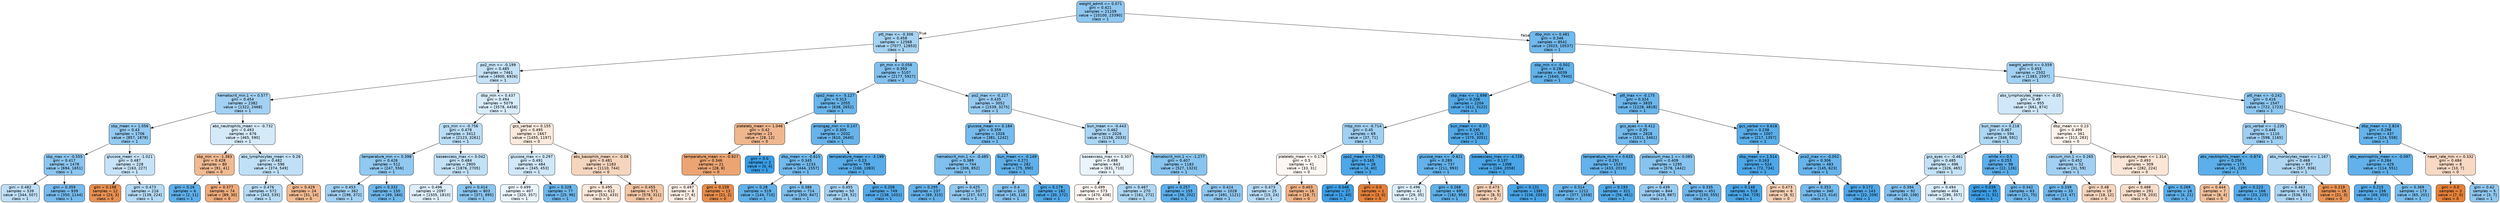 digraph Tree {
node [shape=box, style="filled, rounded", color="black", fontname="helvetica"] ;
edge [fontname="helvetica"] ;
0 [label="weight_admit <= 0.071\ngini = 0.421\nsamples = 21109\nvalue = [10100, 23390]\nclass = 1", fillcolor="#8ec7f0"] ;
1 [label="ptt_max <= -0.306\ngini = 0.458\nsamples = 12568\nvalue = [7077, 12853]\nclass = 1", fillcolor="#a6d3f3"] ;
0 -> 1 [labeldistance=2.5, labelangle=45, headlabel="True"] ;
2 [label="po2_min <= -0.199\ngini = 0.485\nsamples = 7461\nvalue = [4900, 6926]\nclass = 1", fillcolor="#c5e2f7"] ;
1 -> 2 ;
3 [label="hematocrit_min.1 <= 0.577\ngini = 0.454\nsamples = 2382\nvalue = [1322, 2468]\nclass = 1", fillcolor="#a3d1f3"] ;
2 -> 3 ;
4 [label="sbp_mean <= 1.056\ngini = 0.43\nsamples = 1706\nvalue = [857, 1878]\nclass = 1", fillcolor="#93caf1"] ;
3 -> 4 ;
5 [label="sbp_max <= -0.555\ngini = 0.417\nsamples = 1478\nvalue = [694, 1651]\nclass = 1", fillcolor="#8cc6f0"] ;
4 -> 5 ;
6 [label="gini = 0.482\nsamples = 539\nvalue = [344, 507]\nclass = 1", fillcolor="#bfdff7"] ;
5 -> 6 ;
7 [label="gini = 0.359\nsamples = 939\nvalue = [350, 1144]\nclass = 1", fillcolor="#76bbed"] ;
5 -> 7 ;
8 [label="glucose_mean <= -1.021\ngini = 0.487\nsamples = 228\nvalue = [163, 227]\nclass = 1", fillcolor="#c7e3f8"] ;
4 -> 8 ;
9 [label="gini = 0.198\nsamples = 12\nvalue = [24, 3]\nclass = 0", fillcolor="#e89152"] ;
8 -> 9 ;
10 [label="gini = 0.473\nsamples = 216\nvalue = [139, 224]\nclass = 1", fillcolor="#b4daf5"] ;
8 -> 10 ;
11 [label="abs_neutrophils_mean <= -0.732\ngini = 0.493\nsamples = 676\nvalue = [465, 590]\nclass = 1", fillcolor="#d5eaf9"] ;
3 -> 11 ;
12 [label="sbp_min <= -1.383\ngini = 0.428\nsamples = 80\nvalue = [91, 41]\nclass = 0", fillcolor="#f1ba92"] ;
11 -> 12 ;
13 [label="gini = 0.26\nsamples = 6\nvalue = [2, 11]\nclass = 1", fillcolor="#5dafea"] ;
12 -> 13 ;
14 [label="gini = 0.377\nsamples = 74\nvalue = [89, 30]\nclass = 0", fillcolor="#eeab7c"] ;
12 -> 14 ;
15 [label="abs_lymphocytes_mean <= 0.26\ngini = 0.482\nsamples = 596\nvalue = [374, 549]\nclass = 1", fillcolor="#c0e0f7"] ;
11 -> 15 ;
16 [label="gini = 0.476\nsamples = 572\nvalue = [343, 535]\nclass = 1", fillcolor="#b8dcf6"] ;
15 -> 16 ;
17 [label="gini = 0.429\nsamples = 24\nvalue = [31, 14]\nclass = 0", fillcolor="#f1ba92"] ;
15 -> 17 ;
18 [label="dbp_min <= 0.437\ngini = 0.494\nsamples = 5079\nvalue = [3578, 4458]\nclass = 1", fillcolor="#d8ecfa"] ;
2 -> 18 ;
19 [label="gcs_min <= -0.756\ngini = 0.478\nsamples = 3412\nvalue = [2123, 3261]\nclass = 1", fillcolor="#baddf6"] ;
18 -> 19 ;
20 [label="temperature_min <= 0.398\ngini = 0.426\nsamples = 512\nvalue = [247, 556]\nclass = 1", fillcolor="#91c9f1"] ;
19 -> 20 ;
21 [label="gini = 0.453\nsamples = 362\nvalue = [198, 372]\nclass = 1", fillcolor="#a2d1f3"] ;
20 -> 21 ;
22 [label="gini = 0.332\nsamples = 150\nvalue = [49, 184]\nclass = 1", fillcolor="#6eb7ec"] ;
20 -> 22 ;
23 [label="baseexcess_max <= 0.042\ngini = 0.484\nsamples = 2900\nvalue = [1876, 2705]\nclass = 1", fillcolor="#c2e1f7"] ;
19 -> 23 ;
24 [label="gini = 0.496\nsamples = 2097\nvalue = [1505, 1810]\nclass = 1", fillcolor="#deeefb"] ;
23 -> 24 ;
25 [label="gini = 0.414\nsamples = 803\nvalue = [371, 895]\nclass = 1", fillcolor="#8bc6f0"] ;
23 -> 25 ;
26 [label="gcs_verbal <= 0.155\ngini = 0.495\nsamples = 1667\nvalue = [1455, 1197]\nclass = 0", fillcolor="#fae9dc"] ;
18 -> 26 ;
27 [label="glucose_max <= 0.297\ngini = 0.491\nsamples = 484\nvalue = [345, 453]\nclass = 1", fillcolor="#d0e8f9"] ;
26 -> 27 ;
28 [label="gini = 0.499\nsamples = 407\nvalue = [320, 357]\nclass = 1", fillcolor="#eaf5fc"] ;
27 -> 28 ;
29 [label="gini = 0.328\nsamples = 77\nvalue = [25, 96]\nclass = 1", fillcolor="#6db7ec"] ;
27 -> 29 ;
30 [label="abs_basophils_mean <= -0.08\ngini = 0.481\nsamples = 1183\nvalue = [1110, 744]\nclass = 0", fillcolor="#f6d5be"] ;
26 -> 30 ;
31 [label="gini = 0.495\nsamples = 612\nvalue = [532, 433]\nclass = 0", fillcolor="#fae8da"] ;
30 -> 31 ;
32 [label="gini = 0.455\nsamples = 571\nvalue = [578, 311]\nclass = 0", fillcolor="#f3c5a4"] ;
30 -> 32 ;
33 [label="ph_min <= 0.058\ngini = 0.393\nsamples = 5107\nvalue = [2177, 5927]\nclass = 1", fillcolor="#82c1ef"] ;
1 -> 33 ;
34 [label="spo2_max <= -5.127\ngini = 0.313\nsamples = 2055\nvalue = [638, 2652]\nclass = 1", fillcolor="#69b5eb"] ;
33 -> 34 ;
35 [label="platelets_mean <= 1.046\ngini = 0.42\nsamples = 23\nvalue = [28, 12]\nclass = 0", fillcolor="#f0b78e"] ;
34 -> 35 ;
36 [label="temperature_mean <= -0.927\ngini = 0.346\nsamples = 21\nvalue = [28, 8]\nclass = 0", fillcolor="#eca572"] ;
35 -> 36 ;
37 [label="gini = 0.497\nsamples = 8\nvalue = [7, 6]\nclass = 0", fillcolor="#fbede3"] ;
36 -> 37 ;
38 [label="gini = 0.159\nsamples = 13\nvalue = [21, 2]\nclass = 0", fillcolor="#e78d4c"] ;
36 -> 38 ;
39 [label="gini = 0.0\nsamples = 2\nvalue = [0, 4]\nclass = 1", fillcolor="#399de5"] ;
35 -> 39 ;
40 [label="aniongap_min <= 0.147\ngini = 0.305\nsamples = 2032\nvalue = [610, 2640]\nclass = 1", fillcolor="#67b4eb"] ;
34 -> 40 ;
41 [label="dbp_mean <= -0.615\ngini = 0.345\nsamples = 1233\nvalue = [444, 1557]\nclass = 1", fillcolor="#71b9ec"] ;
40 -> 41 ;
42 [label="gini = 0.28\nsamples = 519\nvalue = [144, 710]\nclass = 1", fillcolor="#61b1ea"] ;
41 -> 42 ;
43 [label="gini = 0.386\nsamples = 714\nvalue = [300, 847]\nclass = 1", fillcolor="#7fc0ee"] ;
41 -> 43 ;
44 [label="temperature_mean <= -3.199\ngini = 0.23\nsamples = 799\nvalue = [166, 1083]\nclass = 1", fillcolor="#57ace9"] ;
40 -> 44 ;
45 [label="gini = 0.455\nsamples = 50\nvalue = [28, 52]\nclass = 1", fillcolor="#a4d2f3"] ;
44 -> 45 ;
46 [label="gini = 0.208\nsamples = 749\nvalue = [138, 1031]\nclass = 1", fillcolor="#54aae8"] ;
44 -> 46 ;
47 [label="po2_max <= -0.227\ngini = 0.435\nsamples = 3052\nvalue = [1539, 3275]\nclass = 1", fillcolor="#96cbf1"] ;
33 -> 47 ;
48 [label="glucose_mean <= 0.184\ngini = 0.359\nsamples = 1026\nvalue = [381, 1242]\nclass = 1", fillcolor="#76bbed"] ;
47 -> 48 ;
49 [label="hematocrit_min.1 <= -0.485\ngini = 0.389\nsamples = 744\nvalue = [306, 852]\nclass = 1", fillcolor="#80c0ee"] ;
48 -> 49 ;
50 [label="gini = 0.295\nsamples = 237\nvalue = [69, 315]\nclass = 1", fillcolor="#64b2eb"] ;
49 -> 50 ;
51 [label="gini = 0.425\nsamples = 507\nvalue = [237, 537]\nclass = 1", fillcolor="#90c8f0"] ;
49 -> 51 ;
52 [label="bun_mean <= -0.149\ngini = 0.271\nsamples = 282\nvalue = [75, 390]\nclass = 1", fillcolor="#5fb0ea"] ;
48 -> 52 ;
53 [label="gini = 0.4\nsamples = 100\nvalue = [45, 118]\nclass = 1", fillcolor="#85c2ef"] ;
52 -> 53 ;
54 [label="gini = 0.179\nsamples = 182\nvalue = [30, 272]\nclass = 1", fillcolor="#4fa8e8"] ;
52 -> 54 ;
55 [label="bun_mean <= -0.443\ngini = 0.462\nsamples = 2026\nvalue = [1158, 2033]\nclass = 1", fillcolor="#aad5f4"] ;
47 -> 55 ;
56 [label="baseexcess_max <= 0.307\ngini = 0.498\nsamples = 843\nvalue = [631, 710]\nclass = 1", fillcolor="#e9f4fc"] ;
55 -> 56 ;
57 [label="gini = 0.499\nsamples = 573\nvalue = [470, 438]\nclass = 0", fillcolor="#fdf6f2"] ;
56 -> 57 ;
58 [label="gini = 0.467\nsamples = 270\nvalue = [161, 272]\nclass = 1", fillcolor="#aed7f4"] ;
56 -> 58 ;
59 [label="hematocrit_min.1 <= -1.277\ngini = 0.407\nsamples = 1183\nvalue = [527, 1323]\nclass = 1", fillcolor="#88c4ef"] ;
55 -> 59 ;
60 [label="gini = 0.257\nsamples = 155\nvalue = [36, 202]\nclass = 1", fillcolor="#5caeea"] ;
59 -> 60 ;
61 [label="gini = 0.424\nsamples = 1028\nvalue = [491, 1121]\nclass = 1", fillcolor="#90c8f0"] ;
59 -> 61 ;
62 [label="dbp_min <= 0.481\ngini = 0.346\nsamples = 8541\nvalue = [3023, 10537]\nclass = 1", fillcolor="#72b9ec"] ;
0 -> 62 [labeldistance=2.5, labelangle=-45, headlabel="False"] ;
63 [label="sbp_min <= -0.502\ngini = 0.284\nsamples = 6039\nvalue = [1640, 7940]\nclass = 1", fillcolor="#62b1ea"] ;
62 -> 63 ;
64 [label="sbp_max <= -1.698\ngini = 0.206\nsamples = 2204\nvalue = [412, 3122]\nclass = 1", fillcolor="#53aae8"] ;
63 -> 64 ;
65 [label="mbp_min <= -0.714\ngini = 0.45\nsamples = 69\nvalue = [37, 71]\nclass = 1", fillcolor="#a0d0f3"] ;
64 -> 65 ;
66 [label="platelets_mean <= 0.176\ngini = 0.5\nsamples = 41\nvalue = [33, 31]\nclass = 0", fillcolor="#fdf7f3"] ;
65 -> 66 ;
67 [label="gini = 0.473\nsamples = 25\nvalue = [15, 24]\nclass = 1", fillcolor="#b5daf5"] ;
66 -> 67 ;
68 [label="gini = 0.403\nsamples = 16\nvalue = [18, 7]\nclass = 0", fillcolor="#efb286"] ;
66 -> 68 ;
69 [label="spo2_mean <= 0.792\ngini = 0.165\nsamples = 28\nvalue = [4, 40]\nclass = 1", fillcolor="#4da7e8"] ;
65 -> 69 ;
70 [label="gini = 0.048\nsamples = 27\nvalue = [1, 40]\nclass = 1", fillcolor="#3e9fe6"] ;
69 -> 70 ;
71 [label="gini = 0.0\nsamples = 1\nvalue = [3, 0]\nclass = 0", fillcolor="#e58139"] ;
69 -> 71 ;
72 [label="bun_mean <= -0.37\ngini = 0.195\nsamples = 2135\nvalue = [375, 3051]\nclass = 1", fillcolor="#51a9e8"] ;
64 -> 72 ;
73 [label="glucose_max <= -0.821\ngini = 0.289\nsamples = 737\nvalue = [211, 993]\nclass = 1", fillcolor="#63b2eb"] ;
72 -> 73 ;
74 [label="gini = 0.496\nsamples = 42\nvalue = [29, 35]\nclass = 1", fillcolor="#ddeefb"] ;
73 -> 74 ;
75 [label="gini = 0.268\nsamples = 695\nvalue = [182, 958]\nclass = 1", fillcolor="#5fb0ea"] ;
73 -> 75 ;
76 [label="baseexcess_max <= -4.729\ngini = 0.137\nsamples = 1398\nvalue = [164, 2058]\nclass = 1", fillcolor="#49a5e7"] ;
72 -> 76 ;
77 [label="gini = 0.473\nsamples = 9\nvalue = [8, 5]\nclass = 0", fillcolor="#f5d0b5"] ;
76 -> 77 ;
78 [label="gini = 0.131\nsamples = 1389\nvalue = [156, 2053]\nclass = 1", fillcolor="#48a4e7"] ;
76 -> 78 ;
79 [label="ptt_max <= -0.175\ngini = 0.324\nsamples = 3835\nvalue = [1228, 4818]\nclass = 1", fillcolor="#6bb6ec"] ;
63 -> 79 ;
80 [label="gcs_eyes <= 0.412\ngini = 0.35\nsamples = 2828\nvalue = [1011, 3461]\nclass = 1", fillcolor="#73baed"] ;
79 -> 80 ;
81 [label="temperature_min <= 0.635\ngini = 0.291\nsamples = 1533\nvalue = [433, 2019]\nclass = 1", fillcolor="#63b2eb"] ;
80 -> 81 ;
82 [label="gini = 0.314\nsamples = 1212\nvalue = [377, 1558]\nclass = 1", fillcolor="#69b5eb"] ;
81 -> 82 ;
83 [label="gini = 0.193\nsamples = 321\nvalue = [56, 461]\nclass = 1", fillcolor="#51a9e8"] ;
81 -> 83 ;
84 [label="potassium_max.1 <= 0.085\ngini = 0.409\nsamples = 1295\nvalue = [578, 1442]\nclass = 1", fillcolor="#88c4ef"] ;
80 -> 84 ;
85 [label="gini = 0.439\nsamples = 844\nvalue = [428, 887]\nclass = 1", fillcolor="#99ccf2"] ;
84 -> 85 ;
86 [label="gini = 0.335\nsamples = 451\nvalue = [150, 555]\nclass = 1", fillcolor="#6fb7ec"] ;
84 -> 86 ;
87 [label="gcs_verbal <= 0.618\ngini = 0.238\nsamples = 1007\nvalue = [217, 1357]\nclass = 1", fillcolor="#59ade9"] ;
79 -> 87 ;
88 [label="dbp_mean <= 1.514\ngini = 0.163\nsamples = 524\nvalue = [72, 734]\nclass = 1", fillcolor="#4ca7e8"] ;
87 -> 88 ;
89 [label="gini = 0.148\nsamples = 518\nvalue = [64, 729]\nclass = 1", fillcolor="#4aa6e7"] ;
88 -> 89 ;
90 [label="gini = 0.473\nsamples = 6\nvalue = [8, 5]\nclass = 0", fillcolor="#f5d0b5"] ;
88 -> 90 ;
91 [label="pco2_max <= -0.052\ngini = 0.306\nsamples = 483\nvalue = [145, 623]\nclass = 1", fillcolor="#67b4eb"] ;
87 -> 91 ;
92 [label="gini = 0.353\nsamples = 340\nvalue = [123, 414]\nclass = 1", fillcolor="#74baed"] ;
91 -> 92 ;
93 [label="gini = 0.172\nsamples = 143\nvalue = [22, 209]\nclass = 1", fillcolor="#4ea7e8"] ;
91 -> 93 ;
94 [label="weight_admit <= 0.559\ngini = 0.453\nsamples = 2502\nvalue = [1383, 2597]\nclass = 1", fillcolor="#a2d1f3"] ;
62 -> 94 ;
95 [label="abs_lymphocytes_mean <= -0.05\ngini = 0.49\nsamples = 955\nvalue = [661, 874]\nclass = 1", fillcolor="#cfe7f9"] ;
94 -> 95 ;
96 [label="bun_mean <= 0.218\ngini = 0.467\nsamples = 594\nvalue = [348, 591]\nclass = 1", fillcolor="#aed7f4"] ;
95 -> 96 ;
97 [label="gcs_eyes <= -0.461\ngini = 0.485\nsamples = 496\nvalue = [326, 465]\nclass = 1", fillcolor="#c4e2f7"] ;
96 -> 97 ;
98 [label="gini = 0.394\nsamples = 92\nvalue = [40, 108]\nclass = 1", fillcolor="#82c1ef"] ;
97 -> 98 ;
99 [label="gini = 0.494\nsamples = 404\nvalue = [286, 357]\nclass = 1", fillcolor="#d8ecfa"] ;
97 -> 99 ;
100 [label="white <= 0.5\ngini = 0.253\nsamples = 98\nvalue = [22, 126]\nclass = 1", fillcolor="#5caeea"] ;
96 -> 100 ;
101 [label="gini = 0.038\nsamples = 35\nvalue = [1, 51]\nclass = 1", fillcolor="#3d9fe6"] ;
100 -> 101 ;
102 [label="gini = 0.342\nsamples = 63\nvalue = [21, 75]\nclass = 1", fillcolor="#70b8ec"] ;
100 -> 102 ;
103 [label="dbp_mean <= 0.23\ngini = 0.499\nsamples = 361\nvalue = [313, 283]\nclass = 0", fillcolor="#fdf3ec"] ;
95 -> 103 ;
104 [label="calcium_min.1 <= 0.265\ngini = 0.452\nsamples = 52\nvalue = [31, 59]\nclass = 1", fillcolor="#a1d0f3"] ;
103 -> 104 ;
105 [label="gini = 0.339\nsamples = 33\nvalue = [13, 47]\nclass = 1", fillcolor="#70b8ec"] ;
104 -> 105 ;
106 [label="gini = 0.48\nsamples = 19\nvalue = [18, 12]\nclass = 0", fillcolor="#f6d5bd"] ;
104 -> 106 ;
107 [label="temperature_mean <= 1.314\ngini = 0.493\nsamples = 309\nvalue = [282, 224]\nclass = 0", fillcolor="#fae5d6"] ;
103 -> 107 ;
108 [label="gini = 0.488\nsamples = 291\nvalue = [278, 203]\nclass = 0", fillcolor="#f8ddca"] ;
107 -> 108 ;
109 [label="gini = 0.269\nsamples = 18\nvalue = [4, 21]\nclass = 1", fillcolor="#5fb0ea"] ;
107 -> 109 ;
110 [label="ptt_max <= -0.242\ngini = 0.416\nsamples = 1547\nvalue = [722, 1723]\nclass = 1", fillcolor="#8cc6f0"] ;
94 -> 110 ;
111 [label="gcs_verbal <= -1.235\ngini = 0.448\nsamples = 1110\nvalue = [598, 1165]\nclass = 1", fillcolor="#9fcff2"] ;
110 -> 111 ;
112 [label="abs_neutrophils_mean <= -0.874\ngini = 0.258\nsamples = 173\nvalue = [41, 229]\nclass = 1", fillcolor="#5cafea"] ;
111 -> 112 ;
113 [label="gini = 0.444\nsamples = 7\nvalue = [8, 4]\nclass = 0", fillcolor="#f2c09c"] ;
112 -> 113 ;
114 [label="gini = 0.223\nsamples = 166\nvalue = [33, 225]\nclass = 1", fillcolor="#56abe9"] ;
112 -> 114 ;
115 [label="abs_monocytes_mean <= 1.167\ngini = 0.468\nsamples = 937\nvalue = [557, 936]\nclass = 1", fillcolor="#afd7f4"] ;
111 -> 115 ;
116 [label="gini = 0.463\nsamples = 921\nvalue = [536, 933]\nclass = 1", fillcolor="#abd5f4"] ;
115 -> 116 ;
117 [label="gini = 0.219\nsamples = 16\nvalue = [21, 3]\nclass = 0", fillcolor="#e99355"] ;
115 -> 117 ;
118 [label="dbp_mean <= 2.824\ngini = 0.298\nsamples = 437\nvalue = [124, 558]\nclass = 1", fillcolor="#65b3eb"] ;
110 -> 118 ;
119 [label="abs_eosinophils_mean <= -0.097\ngini = 0.284\nsamples = 429\nvalue = [114, 551]\nclass = 1", fillcolor="#62b1ea"] ;
118 -> 119 ;
120 [label="gini = 0.215\nsamples = 256\nvalue = [49, 350]\nclass = 1", fillcolor="#55abe9"] ;
119 -> 120 ;
121 [label="gini = 0.369\nsamples = 173\nvalue = [65, 201]\nclass = 1", fillcolor="#79bded"] ;
119 -> 121 ;
122 [label="heart_rate_min <= 0.332\ngini = 0.484\nsamples = 8\nvalue = [10, 7]\nclass = 0", fillcolor="#f7d9c4"] ;
118 -> 122 ;
123 [label="gini = 0.0\nsamples = 3\nvalue = [7, 0]\nclass = 0", fillcolor="#e58139"] ;
122 -> 123 ;
124 [label="gini = 0.42\nsamples = 5\nvalue = [3, 7]\nclass = 1", fillcolor="#8ec7f0"] ;
122 -> 124 ;
}